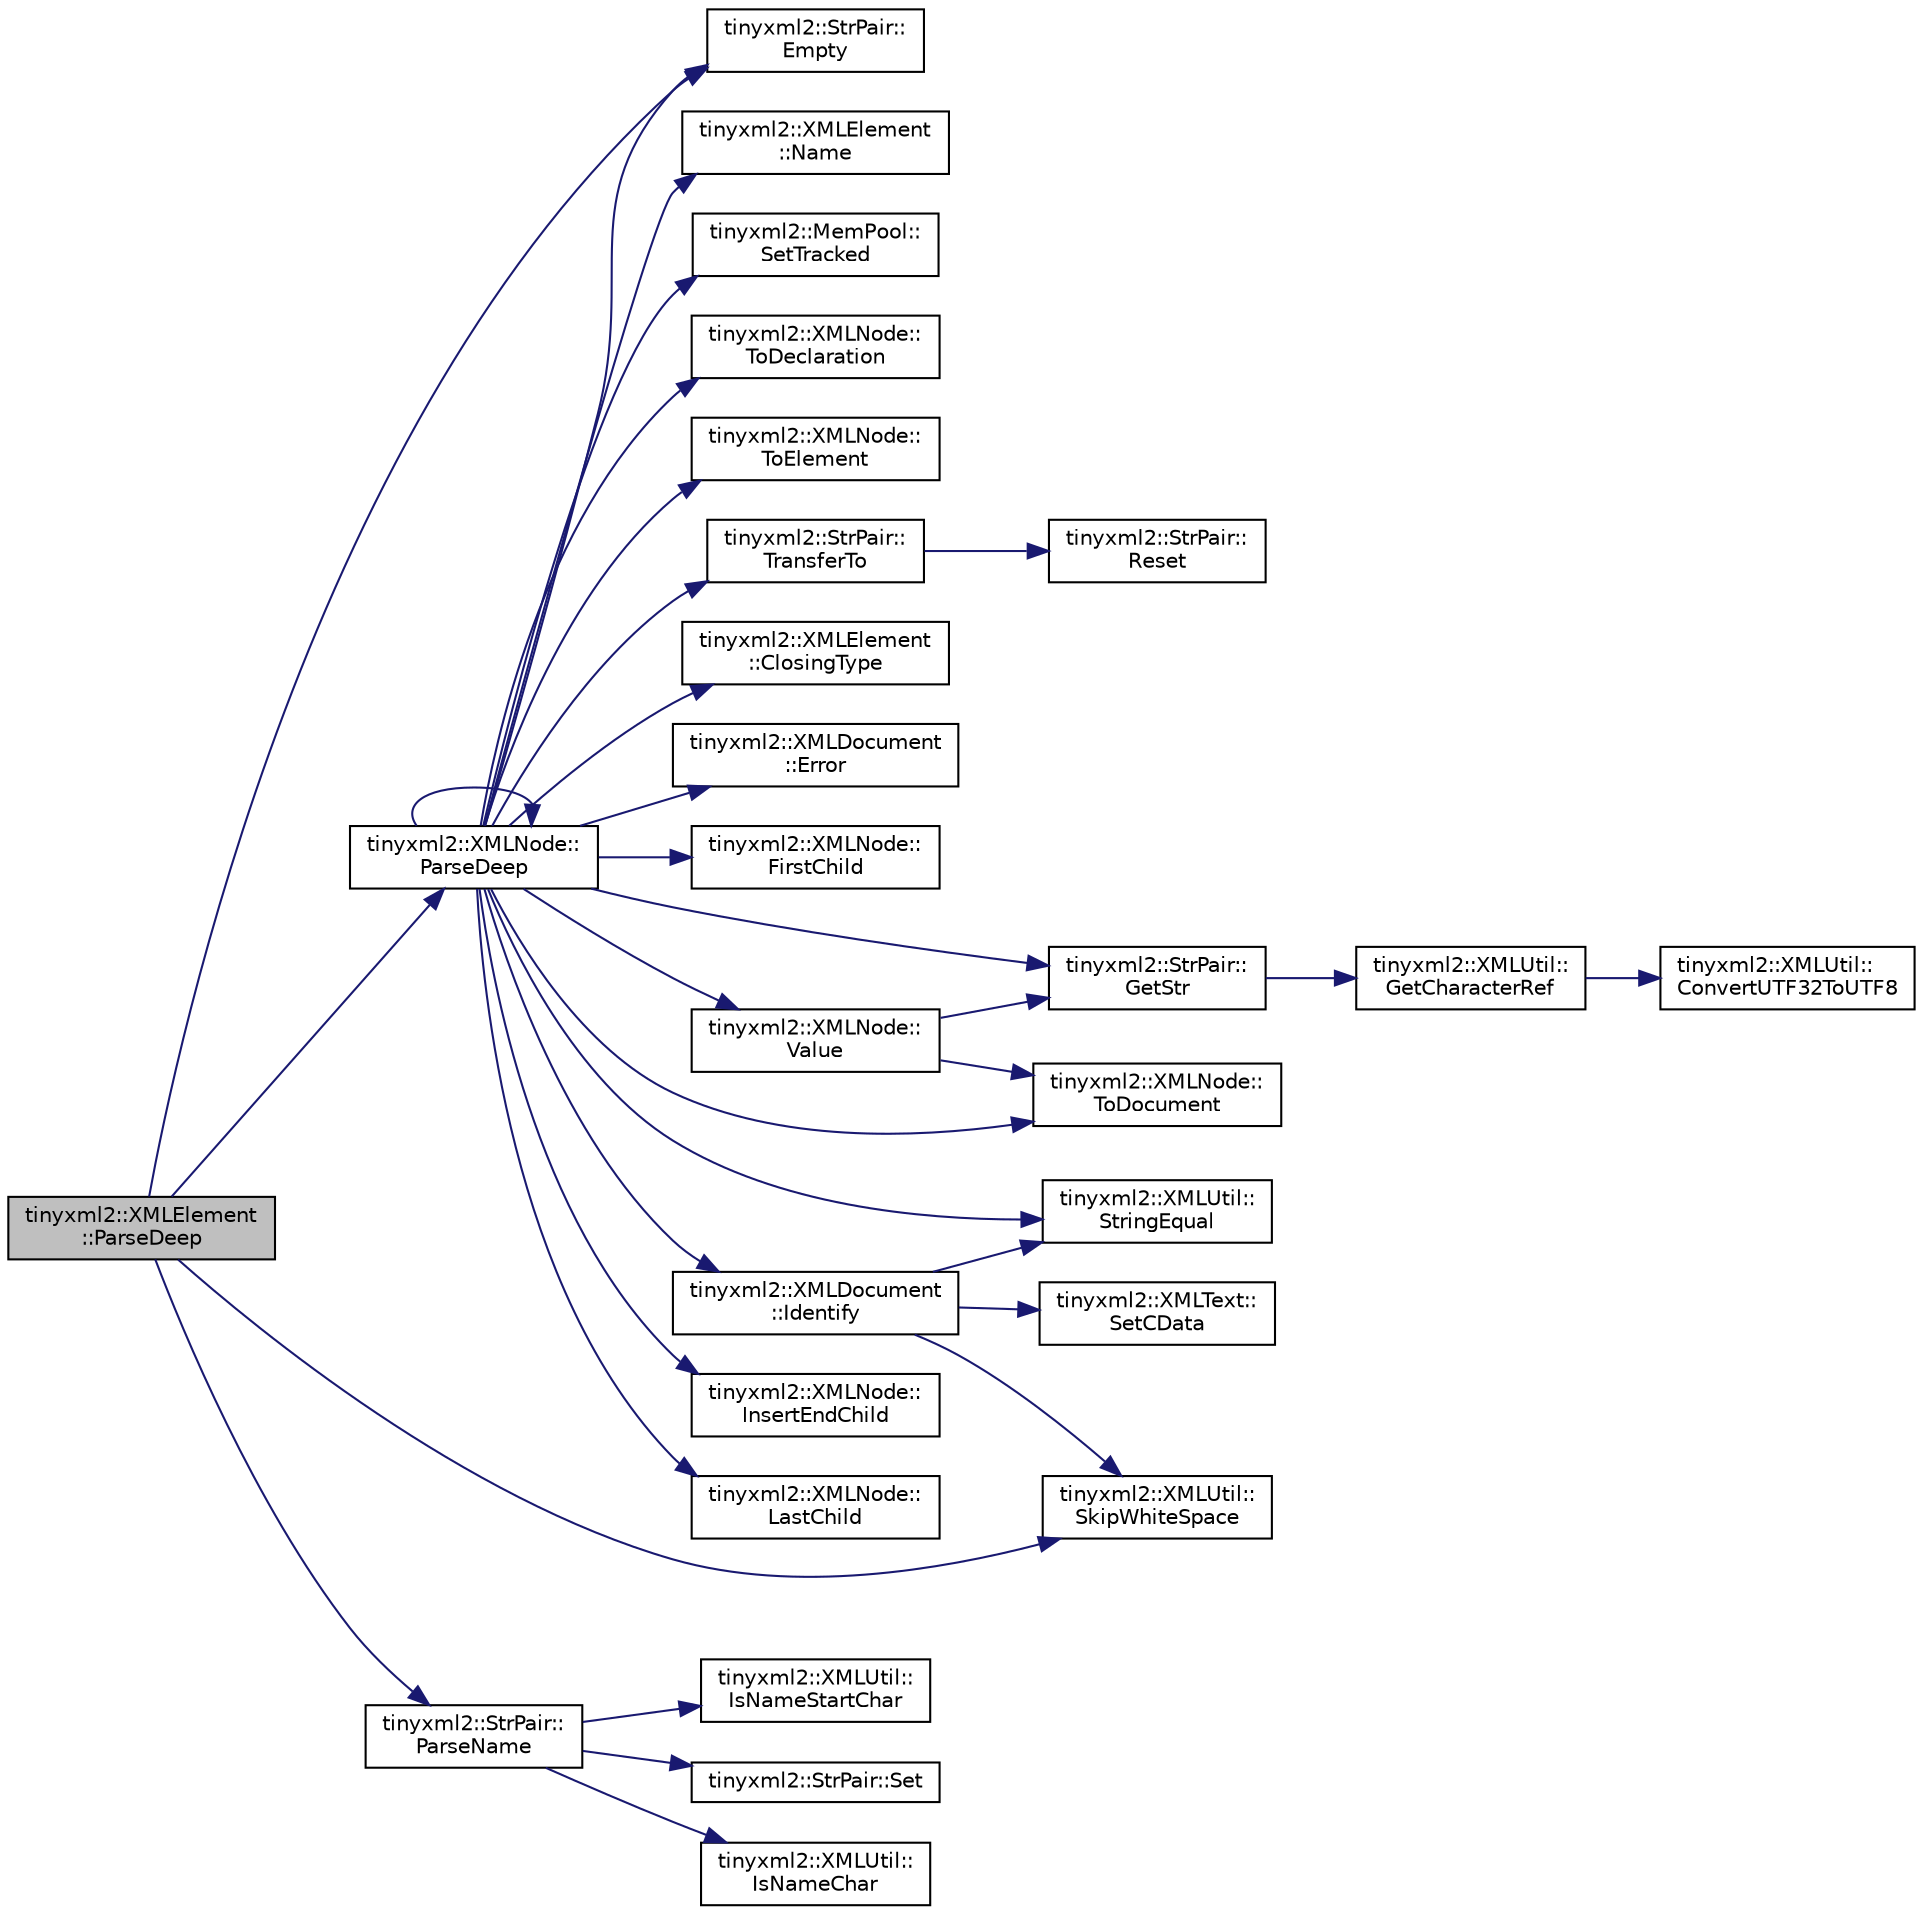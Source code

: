 digraph "tinyxml2::XMLElement::ParseDeep"
{
 // LATEX_PDF_SIZE
  edge [fontname="Helvetica",fontsize="10",labelfontname="Helvetica",labelfontsize="10"];
  node [fontname="Helvetica",fontsize="10",shape=record];
  rankdir="LR";
  Node1 [label="tinyxml2::XMLElement\l::ParseDeep",height=0.2,width=0.4,color="black", fillcolor="grey75", style="filled", fontcolor="black",tooltip=" "];
  Node1 -> Node2 [color="midnightblue",fontsize="10",style="solid",fontname="Helvetica"];
  Node2 [label="tinyxml2::StrPair::\lEmpty",height=0.2,width=0.4,color="black", fillcolor="white", style="filled",URL="$classtinyxml2_1_1StrPair.html#aca963a7eaa900bfddbea7312f040b39c",tooltip=" "];
  Node1 -> Node3 [color="midnightblue",fontsize="10",style="solid",fontname="Helvetica"];
  Node3 [label="tinyxml2::XMLNode::\lParseDeep",height=0.2,width=0.4,color="black", fillcolor="white", style="filled",URL="$classtinyxml2_1_1XMLNode.html#a916e498914baecbc9a1f012352ef7c69",tooltip=" "];
  Node3 -> Node4 [color="midnightblue",fontsize="10",style="solid",fontname="Helvetica"];
  Node4 [label="tinyxml2::XMLElement\l::ClosingType",height=0.2,width=0.4,color="black", fillcolor="white", style="filled",URL="$classtinyxml2_1_1XMLElement.html#a6965ff89557f27d4082d7043d5145555",tooltip=" "];
  Node3 -> Node2 [color="midnightblue",fontsize="10",style="solid",fontname="Helvetica"];
  Node3 -> Node5 [color="midnightblue",fontsize="10",style="solid",fontname="Helvetica"];
  Node5 [label="tinyxml2::XMLDocument\l::Error",height=0.2,width=0.4,color="black", fillcolor="white", style="filled",URL="$classtinyxml2_1_1XMLDocument.html#a34e6318e182e40e3cc4f4ba5d59ed9ed",tooltip="Return true if there was an error parsing the document."];
  Node3 -> Node6 [color="midnightblue",fontsize="10",style="solid",fontname="Helvetica"];
  Node6 [label="tinyxml2::XMLNode::\lFirstChild",height=0.2,width=0.4,color="black", fillcolor="white", style="filled",URL="$classtinyxml2_1_1XMLNode.html#ae7dc225e1018cdd685f7563593a1fe08",tooltip="Get the first child node, or null if none exists."];
  Node3 -> Node7 [color="midnightblue",fontsize="10",style="solid",fontname="Helvetica"];
  Node7 [label="tinyxml2::StrPair::\lGetStr",height=0.2,width=0.4,color="black", fillcolor="white", style="filled",URL="$classtinyxml2_1_1StrPair.html#ad87e3d11330f5e689ba1e7e54c023b57",tooltip=" "];
  Node7 -> Node8 [color="midnightblue",fontsize="10",style="solid",fontname="Helvetica"];
  Node8 [label="tinyxml2::XMLUtil::\lGetCharacterRef",height=0.2,width=0.4,color="black", fillcolor="white", style="filled",URL="$classtinyxml2_1_1XMLUtil.html#a5a96e5144a8d693dc4bcd783d9964648",tooltip=" "];
  Node8 -> Node9 [color="midnightblue",fontsize="10",style="solid",fontname="Helvetica"];
  Node9 [label="tinyxml2::XMLUtil::\lConvertUTF32ToUTF8",height=0.2,width=0.4,color="black", fillcolor="white", style="filled",URL="$classtinyxml2_1_1XMLUtil.html#a31c00d5c5dfb38382de1dfcaf4be3595",tooltip=" "];
  Node3 -> Node10 [color="midnightblue",fontsize="10",style="solid",fontname="Helvetica"];
  Node10 [label="tinyxml2::XMLDocument\l::Identify",height=0.2,width=0.4,color="black", fillcolor="white", style="filled",URL="$classtinyxml2_1_1XMLDocument.html#a25827d1bec509ad566a107e5853ed040",tooltip=" "];
  Node10 -> Node11 [color="midnightblue",fontsize="10",style="solid",fontname="Helvetica"];
  Node11 [label="tinyxml2::XMLText::\lSetCData",height=0.2,width=0.4,color="black", fillcolor="white", style="filled",URL="$classtinyxml2_1_1XMLText.html#ad080357d76ab7cc59d7651249949329d",tooltip="Declare whether this should be CDATA or standard text."];
  Node10 -> Node12 [color="midnightblue",fontsize="10",style="solid",fontname="Helvetica"];
  Node12 [label="tinyxml2::XMLUtil::\lSkipWhiteSpace",height=0.2,width=0.4,color="black", fillcolor="white", style="filled",URL="$classtinyxml2_1_1XMLUtil.html#ab626a194b3523a5ba8b9dbaa2a165202",tooltip=" "];
  Node10 -> Node13 [color="midnightblue",fontsize="10",style="solid",fontname="Helvetica"];
  Node13 [label="tinyxml2::XMLUtil::\lStringEqual",height=0.2,width=0.4,color="black", fillcolor="white", style="filled",URL="$classtinyxml2_1_1XMLUtil.html#acfcd287cacfd2533e1bc9ea4dfb56602",tooltip=" "];
  Node3 -> Node14 [color="midnightblue",fontsize="10",style="solid",fontname="Helvetica"];
  Node14 [label="tinyxml2::XMLNode::\lInsertEndChild",height=0.2,width=0.4,color="black", fillcolor="white", style="filled",URL="$classtinyxml2_1_1XMLNode.html#ae3b422e98914d6002ca99bb1d2837103",tooltip=" "];
  Node3 -> Node15 [color="midnightblue",fontsize="10",style="solid",fontname="Helvetica"];
  Node15 [label="tinyxml2::XMLNode::\lLastChild",height=0.2,width=0.4,color="black", fillcolor="white", style="filled",URL="$classtinyxml2_1_1XMLNode.html#a9b8583a277e8e26f4cbbb5492786778e",tooltip="Get the last child node, or null if none exists."];
  Node3 -> Node16 [color="midnightblue",fontsize="10",style="solid",fontname="Helvetica"];
  Node16 [label="tinyxml2::XMLElement\l::Name",height=0.2,width=0.4,color="black", fillcolor="white", style="filled",URL="$classtinyxml2_1_1XMLElement.html#a63e057fb5baee1dd29f323cb85907b35",tooltip="Get the name of an element (which is the Value() of the node.)"];
  Node3 -> Node3 [color="midnightblue",fontsize="10",style="solid",fontname="Helvetica"];
  Node3 -> Node17 [color="midnightblue",fontsize="10",style="solid",fontname="Helvetica"];
  Node17 [label="tinyxml2::MemPool::\lSetTracked",height=0.2,width=0.4,color="black", fillcolor="white", style="filled",URL="$classtinyxml2_1_1MemPool.html#ac5804dd1387b2e4de5eef710076a0db1",tooltip=" "];
  Node3 -> Node13 [color="midnightblue",fontsize="10",style="solid",fontname="Helvetica"];
  Node3 -> Node18 [color="midnightblue",fontsize="10",style="solid",fontname="Helvetica"];
  Node18 [label="tinyxml2::XMLNode::\lToDeclaration",height=0.2,width=0.4,color="black", fillcolor="white", style="filled",URL="$classtinyxml2_1_1XMLNode.html#a174fd4c22c010b58138c1b84a0dfbd51",tooltip="Safely cast to a Declaration, or null."];
  Node3 -> Node19 [color="midnightblue",fontsize="10",style="solid",fontname="Helvetica"];
  Node19 [label="tinyxml2::XMLNode::\lToDocument",height=0.2,width=0.4,color="black", fillcolor="white", style="filled",URL="$classtinyxml2_1_1XMLNode.html#a836e2966ed736fc3c94f70e12a2a3357",tooltip="Safely cast to a Document, or null."];
  Node3 -> Node20 [color="midnightblue",fontsize="10",style="solid",fontname="Helvetica"];
  Node20 [label="tinyxml2::XMLNode::\lToElement",height=0.2,width=0.4,color="black", fillcolor="white", style="filled",URL="$classtinyxml2_1_1XMLNode.html#aab516e699567f75cc9ab2ef2eee501e8",tooltip="Safely cast to an Element, or null."];
  Node3 -> Node21 [color="midnightblue",fontsize="10",style="solid",fontname="Helvetica"];
  Node21 [label="tinyxml2::StrPair::\lTransferTo",height=0.2,width=0.4,color="black", fillcolor="white", style="filled",URL="$classtinyxml2_1_1StrPair.html#a35f795b1557fe5fdcbd93d3cc5d6b939",tooltip=" "];
  Node21 -> Node22 [color="midnightblue",fontsize="10",style="solid",fontname="Helvetica"];
  Node22 [label="tinyxml2::StrPair::\lReset",height=0.2,width=0.4,color="black", fillcolor="white", style="filled",URL="$classtinyxml2_1_1StrPair.html#a80c1b3bd99bf62ae85c94a29ce537125",tooltip=" "];
  Node3 -> Node23 [color="midnightblue",fontsize="10",style="solid",fontname="Helvetica"];
  Node23 [label="tinyxml2::XMLNode::\lValue",height=0.2,width=0.4,color="black", fillcolor="white", style="filled",URL="$classtinyxml2_1_1XMLNode.html#a0485e51c670e741884cfd8362274d680",tooltip=" "];
  Node23 -> Node7 [color="midnightblue",fontsize="10",style="solid",fontname="Helvetica"];
  Node23 -> Node19 [color="midnightblue",fontsize="10",style="solid",fontname="Helvetica"];
  Node1 -> Node24 [color="midnightblue",fontsize="10",style="solid",fontname="Helvetica"];
  Node24 [label="tinyxml2::StrPair::\lParseName",height=0.2,width=0.4,color="black", fillcolor="white", style="filled",URL="$classtinyxml2_1_1StrPair.html#aa6d8998efceba41d87ec2300c70a6085",tooltip=" "];
  Node24 -> Node25 [color="midnightblue",fontsize="10",style="solid",fontname="Helvetica"];
  Node25 [label="tinyxml2::XMLUtil::\lIsNameChar",height=0.2,width=0.4,color="black", fillcolor="white", style="filled",URL="$classtinyxml2_1_1XMLUtil.html#a04b17341538fa11752f24b4301d19485",tooltip=" "];
  Node24 -> Node26 [color="midnightblue",fontsize="10",style="solid",fontname="Helvetica"];
  Node26 [label="tinyxml2::XMLUtil::\lIsNameStartChar",height=0.2,width=0.4,color="black", fillcolor="white", style="filled",URL="$classtinyxml2_1_1XMLUtil.html#abe106a69ac4d942a4381a4d9dfd0e0bd",tooltip=" "];
  Node24 -> Node27 [color="midnightblue",fontsize="10",style="solid",fontname="Helvetica"];
  Node27 [label="tinyxml2::StrPair::Set",height=0.2,width=0.4,color="black", fillcolor="white", style="filled",URL="$classtinyxml2_1_1StrPair.html#a4f05549373394266a1eecba26813c166",tooltip=" "];
  Node1 -> Node12 [color="midnightblue",fontsize="10",style="solid",fontname="Helvetica"];
}
